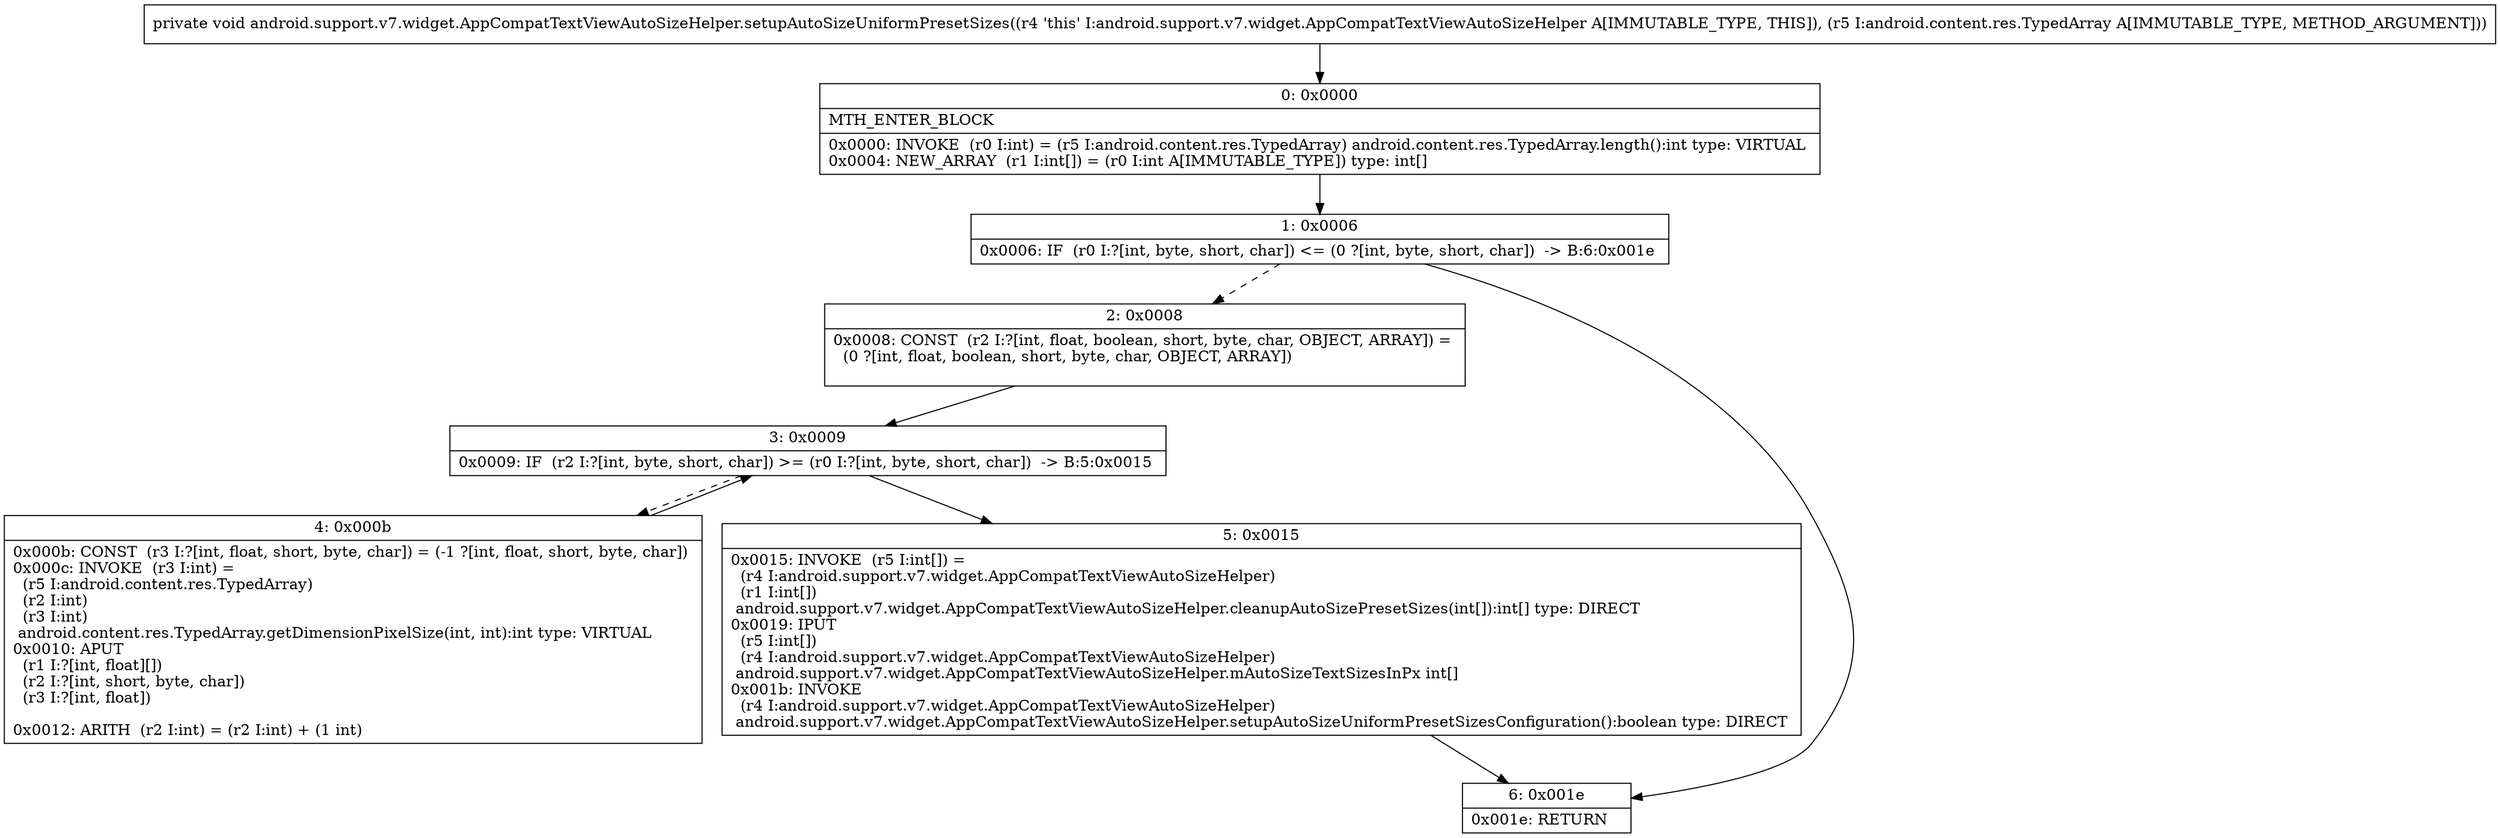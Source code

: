 digraph "CFG forandroid.support.v7.widget.AppCompatTextViewAutoSizeHelper.setupAutoSizeUniformPresetSizes(Landroid\/content\/res\/TypedArray;)V" {
Node_0 [shape=record,label="{0\:\ 0x0000|MTH_ENTER_BLOCK\l|0x0000: INVOKE  (r0 I:int) = (r5 I:android.content.res.TypedArray) android.content.res.TypedArray.length():int type: VIRTUAL \l0x0004: NEW_ARRAY  (r1 I:int[]) = (r0 I:int A[IMMUTABLE_TYPE]) type: int[] \l}"];
Node_1 [shape=record,label="{1\:\ 0x0006|0x0006: IF  (r0 I:?[int, byte, short, char]) \<= (0 ?[int, byte, short, char])  \-\> B:6:0x001e \l}"];
Node_2 [shape=record,label="{2\:\ 0x0008|0x0008: CONST  (r2 I:?[int, float, boolean, short, byte, char, OBJECT, ARRAY]) = \l  (0 ?[int, float, boolean, short, byte, char, OBJECT, ARRAY])\l \l}"];
Node_3 [shape=record,label="{3\:\ 0x0009|0x0009: IF  (r2 I:?[int, byte, short, char]) \>= (r0 I:?[int, byte, short, char])  \-\> B:5:0x0015 \l}"];
Node_4 [shape=record,label="{4\:\ 0x000b|0x000b: CONST  (r3 I:?[int, float, short, byte, char]) = (\-1 ?[int, float, short, byte, char]) \l0x000c: INVOKE  (r3 I:int) = \l  (r5 I:android.content.res.TypedArray)\l  (r2 I:int)\l  (r3 I:int)\l android.content.res.TypedArray.getDimensionPixelSize(int, int):int type: VIRTUAL \l0x0010: APUT  \l  (r1 I:?[int, float][])\l  (r2 I:?[int, short, byte, char])\l  (r3 I:?[int, float])\l \l0x0012: ARITH  (r2 I:int) = (r2 I:int) + (1 int) \l}"];
Node_5 [shape=record,label="{5\:\ 0x0015|0x0015: INVOKE  (r5 I:int[]) = \l  (r4 I:android.support.v7.widget.AppCompatTextViewAutoSizeHelper)\l  (r1 I:int[])\l android.support.v7.widget.AppCompatTextViewAutoSizeHelper.cleanupAutoSizePresetSizes(int[]):int[] type: DIRECT \l0x0019: IPUT  \l  (r5 I:int[])\l  (r4 I:android.support.v7.widget.AppCompatTextViewAutoSizeHelper)\l android.support.v7.widget.AppCompatTextViewAutoSizeHelper.mAutoSizeTextSizesInPx int[] \l0x001b: INVOKE  \l  (r4 I:android.support.v7.widget.AppCompatTextViewAutoSizeHelper)\l android.support.v7.widget.AppCompatTextViewAutoSizeHelper.setupAutoSizeUniformPresetSizesConfiguration():boolean type: DIRECT \l}"];
Node_6 [shape=record,label="{6\:\ 0x001e|0x001e: RETURN   \l}"];
MethodNode[shape=record,label="{private void android.support.v7.widget.AppCompatTextViewAutoSizeHelper.setupAutoSizeUniformPresetSizes((r4 'this' I:android.support.v7.widget.AppCompatTextViewAutoSizeHelper A[IMMUTABLE_TYPE, THIS]), (r5 I:android.content.res.TypedArray A[IMMUTABLE_TYPE, METHOD_ARGUMENT])) }"];
MethodNode -> Node_0;
Node_0 -> Node_1;
Node_1 -> Node_2[style=dashed];
Node_1 -> Node_6;
Node_2 -> Node_3;
Node_3 -> Node_4[style=dashed];
Node_3 -> Node_5;
Node_4 -> Node_3;
Node_5 -> Node_6;
}


